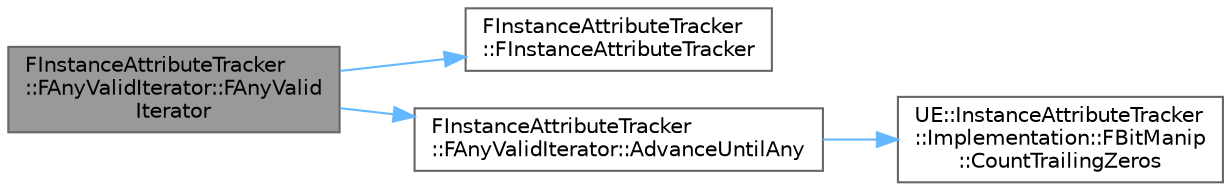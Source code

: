 digraph "FInstanceAttributeTracker::FAnyValidIterator::FAnyValidIterator"
{
 // INTERACTIVE_SVG=YES
 // LATEX_PDF_SIZE
  bgcolor="transparent";
  edge [fontname=Helvetica,fontsize=10,labelfontname=Helvetica,labelfontsize=10];
  node [fontname=Helvetica,fontsize=10,shape=box,height=0.2,width=0.4];
  rankdir="LR";
  Node1 [id="Node000001",label="FInstanceAttributeTracker\l::FAnyValidIterator::FAnyValid\lIterator",height=0.2,width=0.4,color="gray40", fillcolor="grey60", style="filled", fontcolor="black",tooltip=" "];
  Node1 -> Node2 [id="edge1_Node000001_Node000002",color="steelblue1",style="solid",tooltip=" "];
  Node2 [id="Node000002",label="FInstanceAttributeTracker\l::FInstanceAttributeTracker",height=0.2,width=0.4,color="grey40", fillcolor="white", style="filled",URL="$d7/d54/classFInstanceAttributeTracker.html#afbb74f72c3ba16a5137787377ac065fc",tooltip=" "];
  Node1 -> Node3 [id="edge2_Node000001_Node000003",color="steelblue1",style="solid",tooltip=" "];
  Node3 [id="Node000003",label="FInstanceAttributeTracker\l::FAnyValidIterator::AdvanceUntilAny",height=0.2,width=0.4,color="grey40", fillcolor="white", style="filled",URL="$d0/db5/classFInstanceAttributeTracker_1_1FAnyValidIterator.html#ad95f71ca71c10a147b0c20fcf1b76512",tooltip=" "];
  Node3 -> Node4 [id="edge3_Node000003_Node000004",color="steelblue1",style="solid",tooltip=" "];
  Node4 [id="Node000004",label="UE::InstanceAttributeTracker\l::Implementation::FBitManip\l::CountTrailingZeros",height=0.2,width=0.4,color="grey40", fillcolor="white", style="filled",URL="$d7/d71/structUE_1_1InstanceAttributeTracker_1_1Implementation_1_1FBitManip.html#ab12e0c76d209dce6c1a6c13309c11db2",tooltip="Make it possible to select the function based on the overloaded type for 32/64-bit use."];
}
